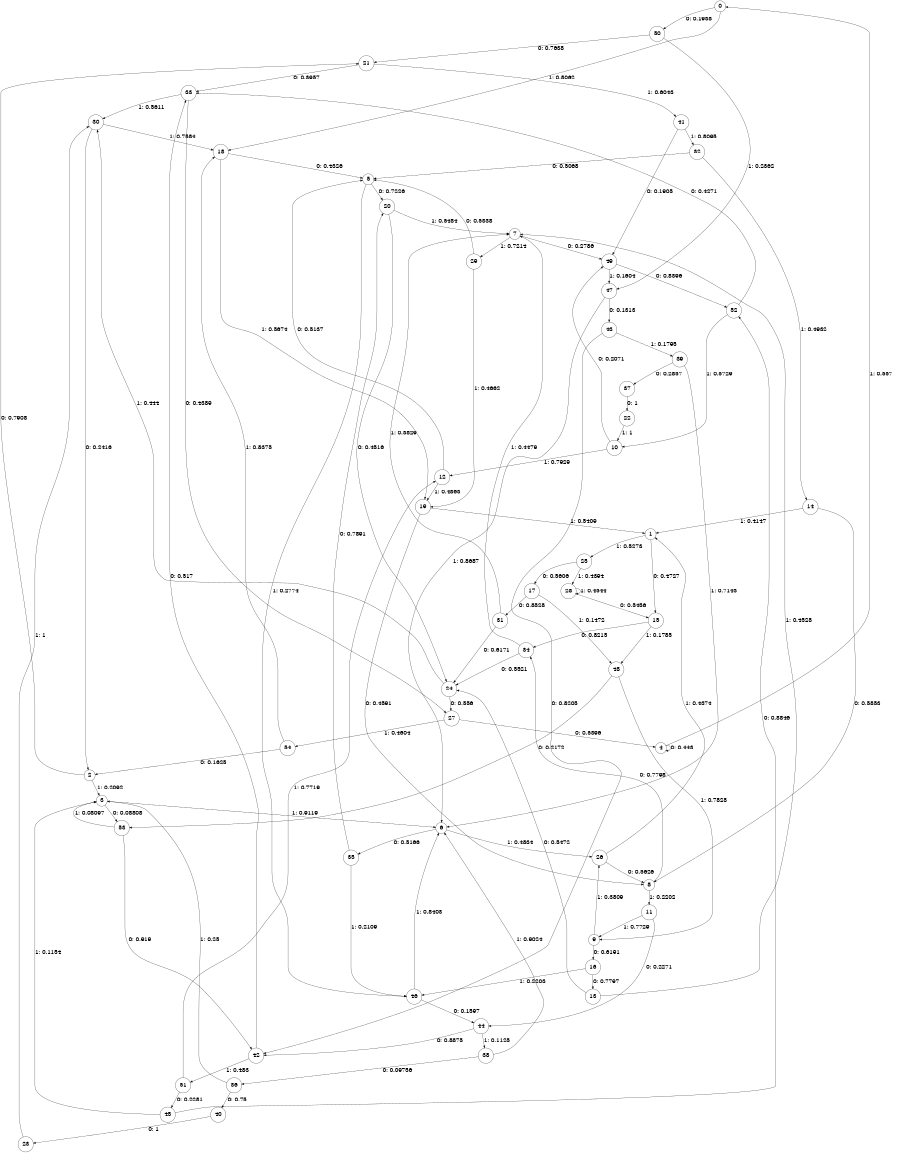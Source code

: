 digraph "ch24faceL9" {
size = "6,8.5";
ratio = "fill";
node [shape = circle];
node [fontsize = 24];
edge [fontsize = 24];
0 -> 50 [label = "0: 0.1938   "];
0 -> 18 [label = "1: 0.8062   "];
1 -> 15 [label = "0: 0.4727   "];
1 -> 25 [label = "1: 0.5273   "];
2 -> 21 [label = "0: 0.7908   "];
2 -> 3 [label = "1: 0.2092   "];
3 -> 53 [label = "0: 0.08808  "];
3 -> 6 [label = "1: 0.9119   "];
4 -> 4 [label = "0: 0.443    "];
4 -> 0 [label = "1: 0.557    "];
5 -> 20 [label = "0: 0.7226   "];
5 -> 46 [label = "1: 0.2774   "];
6 -> 35 [label = "0: 0.5166   "];
6 -> 26 [label = "1: 0.4834   "];
7 -> 49 [label = "0: 0.2786   "];
7 -> 29 [label = "1: 0.7214   "];
8 -> 34 [label = "0: 0.7798   "];
8 -> 11 [label = "1: 0.2202   "];
9 -> 16 [label = "0: 0.6191   "];
9 -> 26 [label = "1: 0.3809   "];
10 -> 49 [label = "0: 0.2071   "];
10 -> 12 [label = "1: 0.7929   "];
11 -> 44 [label = "0: 0.2271   "];
11 -> 9 [label = "1: 0.7729   "];
12 -> 5 [label = "0: 0.5137   "];
12 -> 19 [label = "1: 0.4863   "];
13 -> 24 [label = "0: 0.5472   "];
13 -> 7 [label = "1: 0.4528   "];
14 -> 8 [label = "0: 0.5853   "];
14 -> 1 [label = "1: 0.4147   "];
15 -> 34 [label = "0: 0.8215   "];
15 -> 48 [label = "1: 0.1785   "];
16 -> 13 [label = "0: 0.7797   "];
16 -> 46 [label = "1: 0.2203   "];
17 -> 31 [label = "0: 0.8528   "];
17 -> 48 [label = "1: 0.1472   "];
18 -> 5 [label = "0: 0.4326   "];
18 -> 19 [label = "1: 0.5674   "];
19 -> 8 [label = "0: 0.4591   "];
19 -> 1 [label = "1: 0.5409   "];
20 -> 24 [label = "0: 0.4516   "];
20 -> 7 [label = "1: 0.5484   "];
21 -> 33 [label = "0: 0.3957   "];
21 -> 41 [label = "1: 0.6043   "];
22 -> 10 [label = "1: 1        "];
23 -> 30 [label = "1: 1        "];
24 -> 27 [label = "0: 0.556    "];
24 -> 30 [label = "1: 0.444    "];
25 -> 17 [label = "0: 0.5606   "];
25 -> 28 [label = "1: 0.4394   "];
26 -> 8 [label = "0: 0.5626   "];
26 -> 1 [label = "1: 0.4374   "];
27 -> 4 [label = "0: 0.5396   "];
27 -> 54 [label = "1: 0.4604   "];
28 -> 15 [label = "0: 0.5456   "];
28 -> 28 [label = "1: 0.4544   "];
29 -> 5 [label = "0: 0.5338   "];
29 -> 19 [label = "1: 0.4662   "];
30 -> 2 [label = "0: 0.2416   "];
30 -> 18 [label = "1: 0.7584   "];
31 -> 24 [label = "0: 0.6171   "];
31 -> 7 [label = "1: 0.3829   "];
32 -> 5 [label = "0: 0.5068   "];
32 -> 14 [label = "1: 0.4932   "];
33 -> 27 [label = "0: 0.4389   "];
33 -> 30 [label = "1: 0.5611   "];
34 -> 24 [label = "0: 0.5521   "];
34 -> 7 [label = "1: 0.4479   "];
35 -> 20 [label = "0: 0.7891   "];
35 -> 46 [label = "1: 0.2109   "];
36 -> 40 [label = "0: 0.75     "];
36 -> 3 [label = "1: 0.25     "];
37 -> 22 [label = "0: 1        "];
38 -> 36 [label = "0: 0.09756  "];
38 -> 6 [label = "1: 0.9024   "];
39 -> 37 [label = "0: 0.2857   "];
39 -> 6 [label = "1: 0.7143   "];
40 -> 23 [label = "0: 1        "];
41 -> 49 [label = "0: 0.1905   "];
41 -> 32 [label = "1: 0.8095   "];
42 -> 33 [label = "0: 0.517    "];
42 -> 51 [label = "1: 0.483    "];
43 -> 42 [label = "0: 0.8205   "];
43 -> 39 [label = "1: 0.1795   "];
44 -> 42 [label = "0: 0.8875   "];
44 -> 38 [label = "1: 0.1125   "];
45 -> 52 [label = "0: 0.8846   "];
45 -> 3 [label = "1: 0.1154   "];
46 -> 44 [label = "0: 0.1597   "];
46 -> 6 [label = "1: 0.8403   "];
47 -> 43 [label = "0: 0.1313   "];
47 -> 6 [label = "1: 0.8687   "];
48 -> 53 [label = "0: 0.2172   "];
48 -> 9 [label = "1: 0.7828   "];
49 -> 52 [label = "0: 0.8396   "];
49 -> 47 [label = "1: 0.1604   "];
50 -> 21 [label = "0: 0.7638   "];
50 -> 47 [label = "1: 0.2362   "];
51 -> 45 [label = "0: 0.2281   "];
51 -> 12 [label = "1: 0.7719   "];
52 -> 33 [label = "0: 0.4271   "];
52 -> 10 [label = "1: 0.5729   "];
53 -> 42 [label = "0: 0.919    "];
53 -> 3 [label = "1: 0.08097  "];
54 -> 2 [label = "0: 0.1625   "];
54 -> 18 [label = "1: 0.8375   "];
}